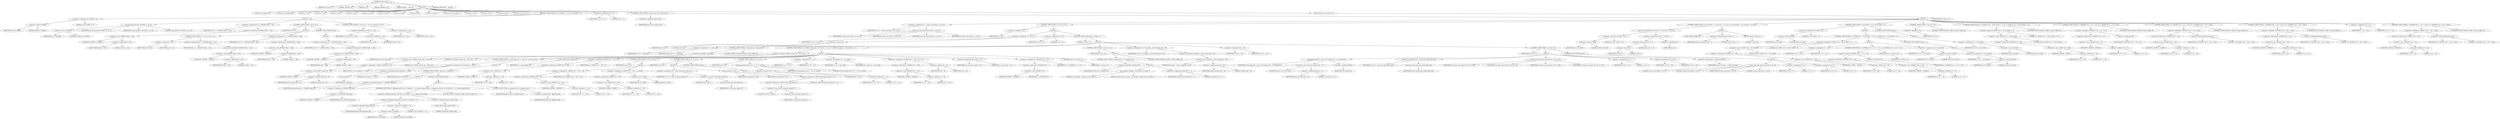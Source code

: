 digraph cache_insert {  
"1000117" [label = "(METHOD,cache_insert)" ]
"1000118" [label = "(PARAM,const char *a1)" ]
"1000119" [label = "(PARAM,_DWORD *a2)" ]
"1000120" [label = "(PARAM,int a3)" ]
"1000121" [label = "(PARAM,unsigned int a4)" ]
"1000122" [label = "(PARAM,unsigned __int16 a5)" ]
"1000123" [label = "(BLOCK,,)" ]
"1000124" [label = "(LOCAL,v9: unsigned int)" ]
"1000125" [label = "(LOCAL,v10: unsigned int)" ]
"1000126" [label = "(LOCAL,v11: int)" ]
"1000127" [label = "(LOCAL,v12: int)" ]
"1000128" [label = "(LOCAL,v13: int)" ]
"1000129" [label = "(LOCAL,v14: int)" ]
"1000130" [label = "(LOCAL,v15: int)" ]
"1000131" [label = "(LOCAL,v16: int)" ]
"1000132" [label = "(LOCAL,v17: int)" ]
"1000133" [label = "(LOCAL,v18: int)" ]
"1000134" [label = "(LOCAL,v19: char *)" ]
"1000135" [label = "(LOCAL,v20: const char *)" ]
"1000136" [label = "(LOCAL,v21: int)" ]
"1000137" [label = "(LOCAL,v23: int)" ]
"1000138" [label = "(LOCAL,v24: int)" ]
"1000139" [label = "(LOCAL,v25: char [ 16 ])" ]
"1000140" [label = "(CONTROL_STRUCTURE,if ( (a5 & 0x980) != 0 ),if ( (a5 & 0x980) != 0 ))" ]
"1000141" [label = "(<operator>.notEquals,(a5 & 0x980) != 0)" ]
"1000142" [label = "(<operator>.and,a5 & 0x980)" ]
"1000143" [label = "(IDENTIFIER,a5,a5 & 0x980)" ]
"1000144" [label = "(LITERAL,0x980,a5 & 0x980)" ]
"1000145" [label = "(LITERAL,0,(a5 & 0x980) != 0)" ]
"1000146" [label = "(BLOCK,,)" ]
"1000147" [label = "(log_query,log_query(a5 | 0x10000, a1, a2, 0))" ]
"1000148" [label = "(<operator>.or,a5 | 0x10000)" ]
"1000149" [label = "(IDENTIFIER,a5,a5 | 0x10000)" ]
"1000150" [label = "(LITERAL,0x10000,a5 | 0x10000)" ]
"1000151" [label = "(IDENTIFIER,a1,log_query(a5 | 0x10000, a1, a2, 0))" ]
"1000152" [label = "(IDENTIFIER,a2,log_query(a5 | 0x10000, a1, a2, 0))" ]
"1000153" [label = "(LITERAL,0,log_query(a5 | 0x10000, a1, a2, 0))" ]
"1000154" [label = "(<operator>.assignment,v9 = *(_DWORD *)(fbss + 252))" ]
"1000155" [label = "(IDENTIFIER,v9,v9 = *(_DWORD *)(fbss + 252))" ]
"1000156" [label = "(<operator>.indirection,*(_DWORD *)(fbss + 252))" ]
"1000157" [label = "(<operator>.cast,(_DWORD *)(fbss + 252))" ]
"1000158" [label = "(UNKNOWN,_DWORD *,_DWORD *)" ]
"1000159" [label = "(<operator>.addition,fbss + 252)" ]
"1000160" [label = "(IDENTIFIER,fbss,fbss + 252)" ]
"1000161" [label = "(LITERAL,252,fbss + 252)" ]
"1000162" [label = "(CONTROL_STRUCTURE,if ( v9 ),if ( v9 ))" ]
"1000163" [label = "(IDENTIFIER,v9,if ( v9 ))" ]
"1000164" [label = "(BLOCK,,)" ]
"1000165" [label = "(CONTROL_STRUCTURE,if ( v9 < a4 ),if ( v9 < a4 ))" ]
"1000166" [label = "(<operator>.lessThan,v9 < a4)" ]
"1000167" [label = "(IDENTIFIER,v9,v9 < a4)" ]
"1000168" [label = "(IDENTIFIER,a4,v9 < a4)" ]
"1000169" [label = "(<operator>.assignment,a4 = *(_DWORD *)(fbss + 252))" ]
"1000170" [label = "(IDENTIFIER,a4,a4 = *(_DWORD *)(fbss + 252))" ]
"1000171" [label = "(<operator>.indirection,*(_DWORD *)(fbss + 252))" ]
"1000172" [label = "(<operator>.cast,(_DWORD *)(fbss + 252))" ]
"1000173" [label = "(UNKNOWN,_DWORD *,_DWORD *)" ]
"1000174" [label = "(<operator>.addition,fbss + 252)" ]
"1000175" [label = "(IDENTIFIER,fbss,fbss + 252)" ]
"1000176" [label = "(LITERAL,252,fbss + 252)" ]
"1000177" [label = "(<operator>.assignment,v10 = *(_DWORD *)(fbss + 248))" ]
"1000178" [label = "(IDENTIFIER,v10,v10 = *(_DWORD *)(fbss + 248))" ]
"1000179" [label = "(<operator>.indirection,*(_DWORD *)(fbss + 248))" ]
"1000180" [label = "(<operator>.cast,(_DWORD *)(fbss + 248))" ]
"1000181" [label = "(UNKNOWN,_DWORD *,_DWORD *)" ]
"1000182" [label = "(<operator>.addition,fbss + 248)" ]
"1000183" [label = "(IDENTIFIER,fbss,fbss + 248)" ]
"1000184" [label = "(LITERAL,248,fbss + 248)" ]
"1000185" [label = "(CONTROL_STRUCTURE,else,else)" ]
"1000186" [label = "(BLOCK,,)" ]
"1000187" [label = "(<operator>.assignment,v10 = *(_DWORD *)(fbss + 248))" ]
"1000188" [label = "(IDENTIFIER,v10,v10 = *(_DWORD *)(fbss + 248))" ]
"1000189" [label = "(<operator>.indirection,*(_DWORD *)(fbss + 248))" ]
"1000190" [label = "(<operator>.cast,(_DWORD *)(fbss + 248))" ]
"1000191" [label = "(UNKNOWN,_DWORD *,_DWORD *)" ]
"1000192" [label = "(<operator>.addition,fbss + 248)" ]
"1000193" [label = "(IDENTIFIER,fbss,fbss + 248)" ]
"1000194" [label = "(LITERAL,248,fbss + 248)" ]
"1000195" [label = "(CONTROL_STRUCTURE,if ( v10 && a4 < v10 ),if ( v10 && a4 < v10 ))" ]
"1000196" [label = "(<operator>.logicalAnd,v10 && a4 < v10)" ]
"1000197" [label = "(IDENTIFIER,v10,v10 && a4 < v10)" ]
"1000198" [label = "(<operator>.lessThan,a4 < v10)" ]
"1000199" [label = "(IDENTIFIER,a4,a4 < v10)" ]
"1000200" [label = "(IDENTIFIER,v10,a4 < v10)" ]
"1000201" [label = "(<operator>.assignment,a4 = v10)" ]
"1000202" [label = "(IDENTIFIER,a4,a4 = v10)" ]
"1000203" [label = "(IDENTIFIER,v10,a4 = v10)" ]
"1000204" [label = "(<operator>.assignment,v11 = 0)" ]
"1000205" [label = "(IDENTIFIER,v11,v11 = 0)" ]
"1000206" [label = "(LITERAL,0,v11 = 0)" ]
"1000207" [label = "(CONTROL_STRUCTURE,if ( !insert_error ),if ( !insert_error ))" ]
"1000208" [label = "(<operator>.logicalNot,!insert_error)" ]
"1000209" [label = "(IDENTIFIER,insert_error,!insert_error)" ]
"1000210" [label = "(BLOCK,,)" ]
"1000211" [label = "(<operator>.assignment,v12 = cache_scan_free(a1, a2, a3, a5))" ]
"1000212" [label = "(IDENTIFIER,v12,v12 = cache_scan_free(a1, a2, a3, a5))" ]
"1000213" [label = "(cache_scan_free,cache_scan_free(a1, a2, a3, a5))" ]
"1000214" [label = "(IDENTIFIER,a1,cache_scan_free(a1, a2, a3, a5))" ]
"1000215" [label = "(IDENTIFIER,a2,cache_scan_free(a1, a2, a3, a5))" ]
"1000216" [label = "(IDENTIFIER,a3,cache_scan_free(a1, a2, a3, a5))" ]
"1000217" [label = "(IDENTIFIER,a5,cache_scan_free(a1, a2, a3, a5))" ]
"1000218" [label = "(CONTROL_STRUCTURE,if ( !v12 ),if ( !v12 ))" ]
"1000219" [label = "(<operator>.logicalNot,!v12)" ]
"1000220" [label = "(IDENTIFIER,v12,!v12)" ]
"1000221" [label = "(BLOCK,,)" ]
"1000222" [label = "(<operator>.assignment,v13 = a5 & 4)" ]
"1000223" [label = "(IDENTIFIER,v13,v13 = a5 & 4)" ]
"1000224" [label = "(<operator>.and,a5 & 4)" ]
"1000225" [label = "(IDENTIFIER,a5,a5 & 4)" ]
"1000226" [label = "(LITERAL,4,a5 & 4)" ]
"1000227" [label = "(<operator>.assignment,v14 = 0)" ]
"1000228" [label = "(IDENTIFIER,v14,v14 = 0)" ]
"1000229" [label = "(LITERAL,0,v14 = 0)" ]
"1000230" [label = "(CONTROL_STRUCTURE,while ( 1 ),while ( 1 ))" ]
"1000231" [label = "(LITERAL,1,while ( 1 ))" ]
"1000232" [label = "(BLOCK,,)" ]
"1000233" [label = "(<operator>.assignment,v17 = cache_tail)" ]
"1000234" [label = "(IDENTIFIER,v17,v17 = cache_tail)" ]
"1000235" [label = "(IDENTIFIER,cache_tail,v17 = cache_tail)" ]
"1000236" [label = "(CONTROL_STRUCTURE,if ( !cache_tail ),if ( !cache_tail ))" ]
"1000237" [label = "(<operator>.logicalNot,!cache_tail)" ]
"1000238" [label = "(IDENTIFIER,cache_tail,!cache_tail)" ]
"1000239" [label = "(CONTROL_STRUCTURE,goto LABEL_28;,goto LABEL_28;)" ]
"1000240" [label = "(CONTROL_STRUCTURE,if ( (*(_WORD *)(cache_tail + 36) & 0xC) == 0 ),if ( (*(_WORD *)(cache_tail + 36) & 0xC) == 0 ))" ]
"1000241" [label = "(<operator>.equals,(*(_WORD *)(cache_tail + 36) & 0xC) == 0)" ]
"1000242" [label = "(<operator>.and,*(_WORD *)(cache_tail + 36) & 0xC)" ]
"1000243" [label = "(<operator>.indirection,*(_WORD *)(cache_tail + 36))" ]
"1000244" [label = "(<operator>.cast,(_WORD *)(cache_tail + 36))" ]
"1000245" [label = "(UNKNOWN,_WORD *,_WORD *)" ]
"1000246" [label = "(<operator>.addition,cache_tail + 36)" ]
"1000247" [label = "(IDENTIFIER,cache_tail,cache_tail + 36)" ]
"1000248" [label = "(LITERAL,36,cache_tail + 36)" ]
"1000249" [label = "(LITERAL,0xC,*(_WORD *)(cache_tail + 36) & 0xC)" ]
"1000250" [label = "(LITERAL,0,(*(_WORD *)(cache_tail + 36) & 0xC) == 0)" ]
"1000251" [label = "(BLOCK,,)" ]
"1000252" [label = "(CONTROL_STRUCTURE,if ( a1 && strlen(a1) >= 0x32 ),if ( a1 && strlen(a1) >= 0x32 ))" ]
"1000253" [label = "(<operator>.logicalAnd,a1 && strlen(a1) >= 0x32)" ]
"1000254" [label = "(IDENTIFIER,a1,a1 && strlen(a1) >= 0x32)" ]
"1000255" [label = "(<operator>.greaterEqualsThan,strlen(a1) >= 0x32)" ]
"1000256" [label = "(strlen,strlen(a1))" ]
"1000257" [label = "(IDENTIFIER,a1,strlen(a1))" ]
"1000258" [label = "(LITERAL,0x32,strlen(a1) >= 0x32)" ]
"1000259" [label = "(BLOCK,,)" ]
"1000260" [label = "(CONTROL_STRUCTURE,if ( big_free ),if ( big_free ))" ]
"1000261" [label = "(IDENTIFIER,big_free,if ( big_free ))" ]
"1000262" [label = "(BLOCK,,)" ]
"1000263" [label = "(<operator>.assignment,big_free = *(_DWORD *)big_free)" ]
"1000264" [label = "(IDENTIFIER,big_free,big_free = *(_DWORD *)big_free)" ]
"1000265" [label = "(<operator>.indirection,*(_DWORD *)big_free)" ]
"1000266" [label = "(<operator>.cast,(_DWORD *)big_free)" ]
"1000267" [label = "(UNKNOWN,_DWORD *,_DWORD *)" ]
"1000268" [label = "(IDENTIFIER,big_free,(_DWORD *)big_free)" ]
"1000269" [label = "(CONTROL_STRUCTURE,else,else)" ]
"1000270" [label = "(BLOCK,,)" ]
"1000271" [label = "(CONTROL_STRUCTURE,if ( !bignames_left && (a5 & 0x5000) == 0 || !whine_malloc(1028) ),if ( !bignames_left && (a5 & 0x5000) == 0 || !whine_malloc(1028) ))" ]
"1000272" [label = "(<operator>.logicalOr,!bignames_left && (a5 & 0x5000) == 0 || !whine_malloc(1028))" ]
"1000273" [label = "(<operator>.logicalAnd,!bignames_left && (a5 & 0x5000) == 0)" ]
"1000274" [label = "(<operator>.logicalNot,!bignames_left)" ]
"1000275" [label = "(IDENTIFIER,bignames_left,!bignames_left)" ]
"1000276" [label = "(<operator>.equals,(a5 & 0x5000) == 0)" ]
"1000277" [label = "(<operator>.and,a5 & 0x5000)" ]
"1000278" [label = "(IDENTIFIER,a5,a5 & 0x5000)" ]
"1000279" [label = "(LITERAL,0x5000,a5 & 0x5000)" ]
"1000280" [label = "(LITERAL,0,(a5 & 0x5000) == 0)" ]
"1000281" [label = "(<operator>.logicalNot,!whine_malloc(1028))" ]
"1000282" [label = "(whine_malloc,whine_malloc(1028))" ]
"1000283" [label = "(LITERAL,1028,whine_malloc(1028))" ]
"1000284" [label = "(CONTROL_STRUCTURE,goto LABEL_28;,goto LABEL_28;)" ]
"1000285" [label = "(CONTROL_STRUCTURE,if ( bignames_left ),if ( bignames_left ))" ]
"1000286" [label = "(IDENTIFIER,bignames_left,if ( bignames_left ))" ]
"1000287" [label = "(<operator>.preDecrement,--bignames_left)" ]
"1000288" [label = "(IDENTIFIER,bignames_left,--bignames_left)" ]
"1000289" [label = "(cache_unlink,cache_unlink(v17))" ]
"1000290" [label = "(IDENTIFIER,v17,cache_unlink(v17))" ]
"1000291" [label = "(<operator>.assignment,*(_WORD *)(v17 + 36) = a5)" ]
"1000292" [label = "(<operator>.indirection,*(_WORD *)(v17 + 36))" ]
"1000293" [label = "(<operator>.cast,(_WORD *)(v17 + 36))" ]
"1000294" [label = "(UNKNOWN,_WORD *,_WORD *)" ]
"1000295" [label = "(<operator>.addition,v17 + 36)" ]
"1000296" [label = "(IDENTIFIER,v17,v17 + 36)" ]
"1000297" [label = "(LITERAL,36,v17 + 36)" ]
"1000298" [label = "(IDENTIFIER,a5,*(_WORD *)(v17 + 36) = a5)" ]
"1000299" [label = "(CONTROL_STRUCTURE,if ( v18 ),if ( v18 ))" ]
"1000300" [label = "(IDENTIFIER,v18,if ( v18 ))" ]
"1000301" [label = "(BLOCK,,)" ]
"1000302" [label = "(<operator>.assignment,*(_DWORD *)(v17 + 40) = v18)" ]
"1000303" [label = "(<operator>.indirection,*(_DWORD *)(v17 + 40))" ]
"1000304" [label = "(<operator>.cast,(_DWORD *)(v17 + 40))" ]
"1000305" [label = "(UNKNOWN,_DWORD *,_DWORD *)" ]
"1000306" [label = "(<operator>.addition,v17 + 40)" ]
"1000307" [label = "(IDENTIFIER,v17,v17 + 40)" ]
"1000308" [label = "(LITERAL,40,v17 + 40)" ]
"1000309" [label = "(IDENTIFIER,v18,*(_DWORD *)(v17 + 40) = v18)" ]
"1000310" [label = "(<operator>.assignment,*(_WORD *)(v17 + 36) = a5 | 0x200)" ]
"1000311" [label = "(<operator>.indirection,*(_WORD *)(v17 + 36))" ]
"1000312" [label = "(<operator>.cast,(_WORD *)(v17 + 36))" ]
"1000313" [label = "(UNKNOWN,_WORD *,_WORD *)" ]
"1000314" [label = "(<operator>.addition,v17 + 36)" ]
"1000315" [label = "(IDENTIFIER,v17,v17 + 36)" ]
"1000316" [label = "(LITERAL,36,v17 + 36)" ]
"1000317" [label = "(<operator>.or,a5 | 0x200)" ]
"1000318" [label = "(IDENTIFIER,a5,a5 | 0x200)" ]
"1000319" [label = "(LITERAL,0x200,a5 | 0x200)" ]
"1000320" [label = "(CONTROL_STRUCTURE,if ( a1 ),if ( a1 ))" ]
"1000321" [label = "(IDENTIFIER,a1,if ( a1 ))" ]
"1000322" [label = "(BLOCK,,)" ]
"1000323" [label = "(<operator>.assignment,v19 = (char *)cache_get_name(v17))" ]
"1000324" [label = "(IDENTIFIER,v19,v19 = (char *)cache_get_name(v17))" ]
"1000325" [label = "(<operator>.cast,(char *)cache_get_name(v17))" ]
"1000326" [label = "(UNKNOWN,char *,char *)" ]
"1000327" [label = "(cache_get_name,cache_get_name(v17))" ]
"1000328" [label = "(IDENTIFIER,v17,cache_get_name(v17))" ]
"1000329" [label = "(strcpy,strcpy(v19, v20))" ]
"1000330" [label = "(IDENTIFIER,v19,strcpy(v19, v20))" ]
"1000331" [label = "(IDENTIFIER,v20,strcpy(v19, v20))" ]
"1000332" [label = "(CONTROL_STRUCTURE,else,else)" ]
"1000333" [label = "(BLOCK,,)" ]
"1000334" [label = "(<operator>.assignment,*(_BYTE *)cache_get_name(v17) = 0)" ]
"1000335" [label = "(<operator>.indirection,*(_BYTE *)cache_get_name(v17))" ]
"1000336" [label = "(<operator>.cast,(_BYTE *)cache_get_name(v17))" ]
"1000337" [label = "(UNKNOWN,_BYTE *,_BYTE *)" ]
"1000338" [label = "(cache_get_name,cache_get_name(v17))" ]
"1000339" [label = "(IDENTIFIER,v17,cache_get_name(v17))" ]
"1000340" [label = "(LITERAL,0,*(_BYTE *)cache_get_name(v17) = 0)" ]
"1000341" [label = "(CONTROL_STRUCTURE,if ( a2 ),if ( a2 ))" ]
"1000342" [label = "(IDENTIFIER,a2,if ( a2 ))" ]
"1000343" [label = "(memcpy,memcpy((void *)(v17 + 12), a2, 0x10u))" ]
"1000344" [label = "(<operator>.cast,(void *)(v17 + 12))" ]
"1000345" [label = "(UNKNOWN,void *,void *)" ]
"1000346" [label = "(<operator>.addition,v17 + 12)" ]
"1000347" [label = "(IDENTIFIER,v17,v17 + 12)" ]
"1000348" [label = "(LITERAL,12,v17 + 12)" ]
"1000349" [label = "(IDENTIFIER,a2,memcpy((void *)(v17 + 12), a2, 0x10u))" ]
"1000350" [label = "(LITERAL,0x10u,memcpy((void *)(v17 + 12), a2, 0x10u))" ]
"1000351" [label = "(<operator>.assignment,v11 = v17)" ]
"1000352" [label = "(IDENTIFIER,v11,v11 = v17)" ]
"1000353" [label = "(IDENTIFIER,v17,v11 = v17)" ]
"1000354" [label = "(<operator>.assignment,v21 = new_chain)" ]
"1000355" [label = "(IDENTIFIER,v21,v21 = new_chain)" ]
"1000356" [label = "(IDENTIFIER,new_chain,v21 = new_chain)" ]
"1000357" [label = "(<operator>.assignment,*(_DWORD *)(v17 + 28) = a4 + a3)" ]
"1000358" [label = "(<operator>.indirection,*(_DWORD *)(v17 + 28))" ]
"1000359" [label = "(<operator>.cast,(_DWORD *)(v17 + 28))" ]
"1000360" [label = "(UNKNOWN,_DWORD *,_DWORD *)" ]
"1000361" [label = "(<operator>.addition,v17 + 28)" ]
"1000362" [label = "(IDENTIFIER,v17,v17 + 28)" ]
"1000363" [label = "(LITERAL,28,v17 + 28)" ]
"1000364" [label = "(<operator>.addition,a4 + a3)" ]
"1000365" [label = "(IDENTIFIER,a4,a4 + a3)" ]
"1000366" [label = "(IDENTIFIER,a3,a4 + a3)" ]
"1000367" [label = "(<operator>.assignment,new_chain = v17)" ]
"1000368" [label = "(IDENTIFIER,new_chain,new_chain = v17)" ]
"1000369" [label = "(IDENTIFIER,v17,new_chain = v17)" ]
"1000370" [label = "(<operator>.assignment,*(_DWORD *)v17 = v21)" ]
"1000371" [label = "(<operator>.indirection,*(_DWORD *)v17)" ]
"1000372" [label = "(<operator>.cast,(_DWORD *)v17)" ]
"1000373" [label = "(UNKNOWN,_DWORD *,_DWORD *)" ]
"1000374" [label = "(IDENTIFIER,v17,(_DWORD *)v17)" ]
"1000375" [label = "(IDENTIFIER,v21,*(_DWORD *)v17 = v21)" ]
"1000376" [label = "(RETURN,return v11;,return v11;)" ]
"1000377" [label = "(IDENTIFIER,v11,return v11;)" ]
"1000378" [label = "(CONTROL_STRUCTURE,if ( v14 ),if ( v14 ))" ]
"1000379" [label = "(IDENTIFIER,v14,if ( v14 ))" ]
"1000380" [label = "(BLOCK,,)" ]
"1000381" [label = "(CONTROL_STRUCTURE,if ( !warned_8147 ),if ( !warned_8147 ))" ]
"1000382" [label = "(<operator>.logicalNot,!warned_8147)" ]
"1000383" [label = "(IDENTIFIER,warned_8147,!warned_8147)" ]
"1000384" [label = "(BLOCK,,)" ]
"1000385" [label = "(my_syslog,my_syslog(3, \"Internal error in cache.\"))" ]
"1000386" [label = "(LITERAL,3,my_syslog(3, \"Internal error in cache.\"))" ]
"1000387" [label = "(LITERAL,\"Internal error in cache.\",my_syslog(3, \"Internal error in cache.\"))" ]
"1000388" [label = "(<operator>.assignment,warned_8147 = 1)" ]
"1000389" [label = "(IDENTIFIER,warned_8147,warned_8147 = 1)" ]
"1000390" [label = "(LITERAL,1,warned_8147 = 1)" ]
"1000391" [label = "(CONTROL_STRUCTURE,goto LABEL_28;,goto LABEL_28;)" ]
"1000392" [label = "(<operator>.assignment,v24 = *(unsigned __int16 *)(cache_tail + 36))" ]
"1000393" [label = "(IDENTIFIER,v24,v24 = *(unsigned __int16 *)(cache_tail + 36))" ]
"1000394" [label = "(<operator>.indirection,*(unsigned __int16 *)(cache_tail + 36))" ]
"1000395" [label = "(<operator>.cast,(unsigned __int16 *)(cache_tail + 36))" ]
"1000396" [label = "(UNKNOWN,unsigned __int16 *,unsigned __int16 *)" ]
"1000397" [label = "(<operator>.addition,cache_tail + 36)" ]
"1000398" [label = "(IDENTIFIER,cache_tail,cache_tail + 36)" ]
"1000399" [label = "(LITERAL,36,cache_tail + 36)" ]
"1000400" [label = "(<operator>.assignment,v23 = v13)" ]
"1000401" [label = "(IDENTIFIER,v23,v23 = v13)" ]
"1000402" [label = "(IDENTIFIER,v13,v23 = v13)" ]
"1000403" [label = "(CONTROL_STRUCTURE,if ( v13 ),if ( v13 ))" ]
"1000404" [label = "(IDENTIFIER,v13,if ( v13 ))" ]
"1000405" [label = "(BLOCK,,)" ]
"1000406" [label = "(memcpy,memcpy(v25, (const void *)(cache_tail + 12), sizeof(v25)))" ]
"1000407" [label = "(IDENTIFIER,v25,memcpy(v25, (const void *)(cache_tail + 12), sizeof(v25)))" ]
"1000408" [label = "(<operator>.cast,(const void *)(cache_tail + 12))" ]
"1000409" [label = "(UNKNOWN,const void *,const void *)" ]
"1000410" [label = "(<operator>.addition,cache_tail + 12)" ]
"1000411" [label = "(IDENTIFIER,cache_tail,cache_tail + 12)" ]
"1000412" [label = "(LITERAL,12,cache_tail + 12)" ]
"1000413" [label = "(<operator>.sizeOf,sizeof(v25))" ]
"1000414" [label = "(IDENTIFIER,v25,sizeof(v25))" ]
"1000415" [label = "(<operator>.assignment,v16 = cache_get_name(cache_tail))" ]
"1000416" [label = "(IDENTIFIER,v16,v16 = cache_get_name(cache_tail))" ]
"1000417" [label = "(cache_get_name,cache_get_name(cache_tail))" ]
"1000418" [label = "(IDENTIFIER,cache_tail,cache_get_name(cache_tail))" ]
"1000419" [label = "(cache_scan_free,cache_scan_free(v16, v25, a3, v24))" ]
"1000420" [label = "(IDENTIFIER,v16,cache_scan_free(v16, v25, a3, v24))" ]
"1000421" [label = "(IDENTIFIER,v25,cache_scan_free(v16, v25, a3, v24))" ]
"1000422" [label = "(IDENTIFIER,a3,cache_scan_free(v16, v25, a3, v24))" ]
"1000423" [label = "(IDENTIFIER,v24,cache_scan_free(v16, v25, a3, v24))" ]
"1000424" [label = "(<operator>.assignment,v14 = 1)" ]
"1000425" [label = "(IDENTIFIER,v14,v14 = 1)" ]
"1000426" [label = "(LITERAL,1,v14 = 1)" ]
"1000427" [label = "(<operator>.assignment,v13 = v23)" ]
"1000428" [label = "(IDENTIFIER,v13,v13 = v23)" ]
"1000429" [label = "(IDENTIFIER,v23,v13 = v23)" ]
"1000430" [label = "(<operator>.preIncrement,++cache_live_freed)" ]
"1000431" [label = "(IDENTIFIER,cache_live_freed,++cache_live_freed)" ]
"1000432" [label = "(CONTROL_STRUCTURE,else,else)" ]
"1000433" [label = "(BLOCK,,)" ]
"1000434" [label = "(cache_scan_free,cache_scan_free(0, 0, a3, 0))" ]
"1000435" [label = "(LITERAL,0,cache_scan_free(0, 0, a3, 0))" ]
"1000436" [label = "(LITERAL,0,cache_scan_free(0, 0, a3, 0))" ]
"1000437" [label = "(IDENTIFIER,a3,cache_scan_free(0, 0, a3, 0))" ]
"1000438" [label = "(LITERAL,0,cache_scan_free(0, 0, a3, 0))" ]
"1000439" [label = "(<operator>.assignment,v13 = 1)" ]
"1000440" [label = "(IDENTIFIER,v13,v13 = 1)" ]
"1000441" [label = "(LITERAL,1,v13 = 1)" ]
"1000442" [label = "(<operator>.assignment,v14 = 0)" ]
"1000443" [label = "(IDENTIFIER,v14,v14 = 0)" ]
"1000444" [label = "(LITERAL,0,v14 = 0)" ]
"1000445" [label = "(CONTROL_STRUCTURE,if ( (a5 & 0x180) == 0 || (a5 & 8) == 0 || !a2 ),if ( (a5 & 0x180) == 0 || (a5 & 8) == 0 || !a2 ))" ]
"1000446" [label = "(<operator>.logicalOr,(a5 & 0x180) == 0 || (a5 & 8) == 0 || !a2)" ]
"1000447" [label = "(<operator>.equals,(a5 & 0x180) == 0)" ]
"1000448" [label = "(<operator>.and,a5 & 0x180)" ]
"1000449" [label = "(IDENTIFIER,a5,a5 & 0x180)" ]
"1000450" [label = "(LITERAL,0x180,a5 & 0x180)" ]
"1000451" [label = "(LITERAL,0,(a5 & 0x180) == 0)" ]
"1000452" [label = "(<operator>.logicalOr,(a5 & 8) == 0 || !a2)" ]
"1000453" [label = "(<operator>.equals,(a5 & 8) == 0)" ]
"1000454" [label = "(<operator>.and,a5 & 8)" ]
"1000455" [label = "(IDENTIFIER,a5,a5 & 8)" ]
"1000456" [label = "(LITERAL,8,a5 & 8)" ]
"1000457" [label = "(LITERAL,0,(a5 & 8) == 0)" ]
"1000458" [label = "(<operator>.logicalNot,!a2)" ]
"1000459" [label = "(IDENTIFIER,a2,!a2)" ]
"1000460" [label = "(BLOCK,,)" ]
"1000461" [label = "(JUMP_TARGET,LABEL_28)" ]
"1000462" [label = "(<operator>.assignment,insert_error = 1)" ]
"1000463" [label = "(IDENTIFIER,insert_error,insert_error = 1)" ]
"1000464" [label = "(LITERAL,1,insert_error = 1)" ]
"1000465" [label = "(RETURN,return 0;,return 0;)" ]
"1000466" [label = "(LITERAL,0,return 0;)" ]
"1000467" [label = "(CONTROL_STRUCTURE,if ( (a5 & 0x80) != 0 ),if ( (a5 & 0x80) != 0 ))" ]
"1000468" [label = "(<operator>.notEquals,(a5 & 0x80) != 0)" ]
"1000469" [label = "(<operator>.and,a5 & 0x80)" ]
"1000470" [label = "(IDENTIFIER,a5,a5 & 0x80)" ]
"1000471" [label = "(LITERAL,0x80,a5 & 0x80)" ]
"1000472" [label = "(LITERAL,0,(a5 & 0x80) != 0)" ]
"1000473" [label = "(BLOCK,,)" ]
"1000474" [label = "(CONTROL_STRUCTURE,if ( (*(_WORD *)(v12 + 36) & 0x80) != 0 ),if ( (*(_WORD *)(v12 + 36) & 0x80) != 0 ))" ]
"1000475" [label = "(<operator>.notEquals,(*(_WORD *)(v12 + 36) & 0x80) != 0)" ]
"1000476" [label = "(<operator>.and,*(_WORD *)(v12 + 36) & 0x80)" ]
"1000477" [label = "(<operator>.indirection,*(_WORD *)(v12 + 36))" ]
"1000478" [label = "(<operator>.cast,(_WORD *)(v12 + 36))" ]
"1000479" [label = "(UNKNOWN,_WORD *,_WORD *)" ]
"1000480" [label = "(<operator>.addition,v12 + 36)" ]
"1000481" [label = "(IDENTIFIER,v12,v12 + 36)" ]
"1000482" [label = "(LITERAL,36,v12 + 36)" ]
"1000483" [label = "(LITERAL,0x80,*(_WORD *)(v12 + 36) & 0x80)" ]
"1000484" [label = "(LITERAL,0,(*(_WORD *)(v12 + 36) & 0x80) != 0)" ]
"1000485" [label = "(BLOCK,,)" ]
"1000486" [label = "(<operator>.assignment,v11 = v12)" ]
"1000487" [label = "(IDENTIFIER,v11,v11 = v12)" ]
"1000488" [label = "(IDENTIFIER,v12,v11 = v12)" ]
"1000489" [label = "(CONTROL_STRUCTURE,if ( *(_DWORD *)(v12 + 12) == *a2 ),if ( *(_DWORD *)(v12 + 12) == *a2 ))" ]
"1000490" [label = "(<operator>.equals,*(_DWORD *)(v12 + 12) == *a2)" ]
"1000491" [label = "(<operator>.indirection,*(_DWORD *)(v12 + 12))" ]
"1000492" [label = "(<operator>.cast,(_DWORD *)(v12 + 12))" ]
"1000493" [label = "(UNKNOWN,_DWORD *,_DWORD *)" ]
"1000494" [label = "(<operator>.addition,v12 + 12)" ]
"1000495" [label = "(IDENTIFIER,v12,v12 + 12)" ]
"1000496" [label = "(LITERAL,12,v12 + 12)" ]
"1000497" [label = "(<operator>.indirection,*a2)" ]
"1000498" [label = "(IDENTIFIER,a2,*(_DWORD *)(v12 + 12) == *a2)" ]
"1000499" [label = "(RETURN,return v11;,return v11;)" ]
"1000500" [label = "(IDENTIFIER,v11,return v11;)" ]
"1000501" [label = "(<operator>.assignment,v15 = a5 & 0x100)" ]
"1000502" [label = "(IDENTIFIER,v15,v15 = a5 & 0x100)" ]
"1000503" [label = "(<operator>.and,a5 & 0x100)" ]
"1000504" [label = "(IDENTIFIER,a5,a5 & 0x100)" ]
"1000505" [label = "(LITERAL,0x100,a5 & 0x100)" ]
"1000506" [label = "(CONTROL_STRUCTURE,else,else)" ]
"1000507" [label = "(BLOCK,,)" ]
"1000508" [label = "(<operator>.assignment,v15 = a5 & 0x100)" ]
"1000509" [label = "(IDENTIFIER,v15,v15 = a5 & 0x100)" ]
"1000510" [label = "(<operator>.and,a5 & 0x100)" ]
"1000511" [label = "(IDENTIFIER,a5,a5 & 0x100)" ]
"1000512" [label = "(LITERAL,0x100,a5 & 0x100)" ]
"1000513" [label = "(CONTROL_STRUCTURE,else,else)" ]
"1000514" [label = "(BLOCK,,)" ]
"1000515" [label = "(<operator>.assignment,v15 = a5 & 0x100)" ]
"1000516" [label = "(IDENTIFIER,v15,v15 = a5 & 0x100)" ]
"1000517" [label = "(<operator>.and,a5 & 0x100)" ]
"1000518" [label = "(IDENTIFIER,a5,a5 & 0x100)" ]
"1000519" [label = "(LITERAL,0x100,a5 & 0x100)" ]
"1000520" [label = "(CONTROL_STRUCTURE,if ( !v15 ),if ( !v15 ))" ]
"1000521" [label = "(<operator>.logicalNot,!v15)" ]
"1000522" [label = "(IDENTIFIER,v15,!v15)" ]
"1000523" [label = "(CONTROL_STRUCTURE,goto LABEL_28;,goto LABEL_28;)" ]
"1000524" [label = "(CONTROL_STRUCTURE,if ( (*(_WORD *)(v12 + 36) & 0x100) == 0 ),if ( (*(_WORD *)(v12 + 36) & 0x100) == 0 ))" ]
"1000525" [label = "(<operator>.equals,(*(_WORD *)(v12 + 36) & 0x100) == 0)" ]
"1000526" [label = "(<operator>.and,*(_WORD *)(v12 + 36) & 0x100)" ]
"1000527" [label = "(<operator>.indirection,*(_WORD *)(v12 + 36))" ]
"1000528" [label = "(<operator>.cast,(_WORD *)(v12 + 36))" ]
"1000529" [label = "(UNKNOWN,_WORD *,_WORD *)" ]
"1000530" [label = "(<operator>.addition,v12 + 36)" ]
"1000531" [label = "(IDENTIFIER,v12,v12 + 36)" ]
"1000532" [label = "(LITERAL,36,v12 + 36)" ]
"1000533" [label = "(LITERAL,0x100,*(_WORD *)(v12 + 36) & 0x100)" ]
"1000534" [label = "(LITERAL,0,(*(_WORD *)(v12 + 36) & 0x100) == 0)" ]
"1000535" [label = "(CONTROL_STRUCTURE,goto LABEL_28;,goto LABEL_28;)" ]
"1000536" [label = "(CONTROL_STRUCTURE,if ( *(_DWORD *)(v12 + 12) != *a2 ),if ( *(_DWORD *)(v12 + 12) != *a2 ))" ]
"1000537" [label = "(<operator>.notEquals,*(_DWORD *)(v12 + 12) != *a2)" ]
"1000538" [label = "(<operator>.indirection,*(_DWORD *)(v12 + 12))" ]
"1000539" [label = "(<operator>.cast,(_DWORD *)(v12 + 12))" ]
"1000540" [label = "(UNKNOWN,_DWORD *,_DWORD *)" ]
"1000541" [label = "(<operator>.addition,v12 + 12)" ]
"1000542" [label = "(IDENTIFIER,v12,v12 + 12)" ]
"1000543" [label = "(LITERAL,12,v12 + 12)" ]
"1000544" [label = "(<operator>.indirection,*a2)" ]
"1000545" [label = "(IDENTIFIER,a2,*(_DWORD *)(v12 + 12) != *a2)" ]
"1000546" [label = "(CONTROL_STRUCTURE,goto LABEL_28;,goto LABEL_28;)" ]
"1000547" [label = "(CONTROL_STRUCTURE,if ( *(_DWORD *)(v12 + 16) != a2[1] ),if ( *(_DWORD *)(v12 + 16) != a2[1] ))" ]
"1000548" [label = "(<operator>.notEquals,*(_DWORD *)(v12 + 16) != a2[1])" ]
"1000549" [label = "(<operator>.indirection,*(_DWORD *)(v12 + 16))" ]
"1000550" [label = "(<operator>.cast,(_DWORD *)(v12 + 16))" ]
"1000551" [label = "(UNKNOWN,_DWORD *,_DWORD *)" ]
"1000552" [label = "(<operator>.addition,v12 + 16)" ]
"1000553" [label = "(IDENTIFIER,v12,v12 + 16)" ]
"1000554" [label = "(LITERAL,16,v12 + 16)" ]
"1000555" [label = "(<operator>.indirectIndexAccess,a2[1])" ]
"1000556" [label = "(IDENTIFIER,a2,*(_DWORD *)(v12 + 16) != a2[1])" ]
"1000557" [label = "(LITERAL,1,*(_DWORD *)(v12 + 16) != a2[1])" ]
"1000558" [label = "(CONTROL_STRUCTURE,goto LABEL_28;,goto LABEL_28;)" ]
"1000559" [label = "(CONTROL_STRUCTURE,if ( *(_DWORD *)(v12 + 20) != a2[2] ),if ( *(_DWORD *)(v12 + 20) != a2[2] ))" ]
"1000560" [label = "(<operator>.notEquals,*(_DWORD *)(v12 + 20) != a2[2])" ]
"1000561" [label = "(<operator>.indirection,*(_DWORD *)(v12 + 20))" ]
"1000562" [label = "(<operator>.cast,(_DWORD *)(v12 + 20))" ]
"1000563" [label = "(UNKNOWN,_DWORD *,_DWORD *)" ]
"1000564" [label = "(<operator>.addition,v12 + 20)" ]
"1000565" [label = "(IDENTIFIER,v12,v12 + 20)" ]
"1000566" [label = "(LITERAL,20,v12 + 20)" ]
"1000567" [label = "(<operator>.indirectIndexAccess,a2[2])" ]
"1000568" [label = "(IDENTIFIER,a2,*(_DWORD *)(v12 + 20) != a2[2])" ]
"1000569" [label = "(LITERAL,2,*(_DWORD *)(v12 + 20) != a2[2])" ]
"1000570" [label = "(CONTROL_STRUCTURE,goto LABEL_28;,goto LABEL_28;)" ]
"1000571" [label = "(<operator>.assignment,v11 = v12)" ]
"1000572" [label = "(IDENTIFIER,v11,v11 = v12)" ]
"1000573" [label = "(IDENTIFIER,v12,v11 = v12)" ]
"1000574" [label = "(CONTROL_STRUCTURE,if ( *(_DWORD *)(v12 + 24) != a2[3] ),if ( *(_DWORD *)(v12 + 24) != a2[3] ))" ]
"1000575" [label = "(<operator>.notEquals,*(_DWORD *)(v12 + 24) != a2[3])" ]
"1000576" [label = "(<operator>.indirection,*(_DWORD *)(v12 + 24))" ]
"1000577" [label = "(<operator>.cast,(_DWORD *)(v12 + 24))" ]
"1000578" [label = "(UNKNOWN,_DWORD *,_DWORD *)" ]
"1000579" [label = "(<operator>.addition,v12 + 24)" ]
"1000580" [label = "(IDENTIFIER,v12,v12 + 24)" ]
"1000581" [label = "(LITERAL,24,v12 + 24)" ]
"1000582" [label = "(<operator>.indirectIndexAccess,a2[3])" ]
"1000583" [label = "(IDENTIFIER,a2,*(_DWORD *)(v12 + 24) != a2[3])" ]
"1000584" [label = "(LITERAL,3,*(_DWORD *)(v12 + 24) != a2[3])" ]
"1000585" [label = "(CONTROL_STRUCTURE,goto LABEL_28;,goto LABEL_28;)" ]
"1000586" [label = "(RETURN,return v11;,return v11;)" ]
"1000587" [label = "(IDENTIFIER,v11,return v11;)" ]
"1000588" [label = "(METHOD_RETURN,int __fastcall)" ]
  "1000117" -> "1000118" 
  "1000117" -> "1000119" 
  "1000117" -> "1000120" 
  "1000117" -> "1000121" 
  "1000117" -> "1000122" 
  "1000117" -> "1000123" 
  "1000117" -> "1000588" 
  "1000123" -> "1000124" 
  "1000123" -> "1000125" 
  "1000123" -> "1000126" 
  "1000123" -> "1000127" 
  "1000123" -> "1000128" 
  "1000123" -> "1000129" 
  "1000123" -> "1000130" 
  "1000123" -> "1000131" 
  "1000123" -> "1000132" 
  "1000123" -> "1000133" 
  "1000123" -> "1000134" 
  "1000123" -> "1000135" 
  "1000123" -> "1000136" 
  "1000123" -> "1000137" 
  "1000123" -> "1000138" 
  "1000123" -> "1000139" 
  "1000123" -> "1000140" 
  "1000123" -> "1000204" 
  "1000123" -> "1000207" 
  "1000123" -> "1000586" 
  "1000140" -> "1000141" 
  "1000140" -> "1000146" 
  "1000141" -> "1000142" 
  "1000141" -> "1000145" 
  "1000142" -> "1000143" 
  "1000142" -> "1000144" 
  "1000146" -> "1000147" 
  "1000146" -> "1000154" 
  "1000146" -> "1000162" 
  "1000146" -> "1000195" 
  "1000147" -> "1000148" 
  "1000147" -> "1000151" 
  "1000147" -> "1000152" 
  "1000147" -> "1000153" 
  "1000148" -> "1000149" 
  "1000148" -> "1000150" 
  "1000154" -> "1000155" 
  "1000154" -> "1000156" 
  "1000156" -> "1000157" 
  "1000157" -> "1000158" 
  "1000157" -> "1000159" 
  "1000159" -> "1000160" 
  "1000159" -> "1000161" 
  "1000162" -> "1000163" 
  "1000162" -> "1000164" 
  "1000162" -> "1000185" 
  "1000164" -> "1000165" 
  "1000164" -> "1000177" 
  "1000165" -> "1000166" 
  "1000165" -> "1000169" 
  "1000166" -> "1000167" 
  "1000166" -> "1000168" 
  "1000169" -> "1000170" 
  "1000169" -> "1000171" 
  "1000171" -> "1000172" 
  "1000172" -> "1000173" 
  "1000172" -> "1000174" 
  "1000174" -> "1000175" 
  "1000174" -> "1000176" 
  "1000177" -> "1000178" 
  "1000177" -> "1000179" 
  "1000179" -> "1000180" 
  "1000180" -> "1000181" 
  "1000180" -> "1000182" 
  "1000182" -> "1000183" 
  "1000182" -> "1000184" 
  "1000185" -> "1000186" 
  "1000186" -> "1000187" 
  "1000187" -> "1000188" 
  "1000187" -> "1000189" 
  "1000189" -> "1000190" 
  "1000190" -> "1000191" 
  "1000190" -> "1000192" 
  "1000192" -> "1000193" 
  "1000192" -> "1000194" 
  "1000195" -> "1000196" 
  "1000195" -> "1000201" 
  "1000196" -> "1000197" 
  "1000196" -> "1000198" 
  "1000198" -> "1000199" 
  "1000198" -> "1000200" 
  "1000201" -> "1000202" 
  "1000201" -> "1000203" 
  "1000204" -> "1000205" 
  "1000204" -> "1000206" 
  "1000207" -> "1000208" 
  "1000207" -> "1000210" 
  "1000208" -> "1000209" 
  "1000210" -> "1000211" 
  "1000210" -> "1000218" 
  "1000210" -> "1000445" 
  "1000210" -> "1000467" 
  "1000210" -> "1000520" 
  "1000210" -> "1000524" 
  "1000210" -> "1000536" 
  "1000210" -> "1000547" 
  "1000210" -> "1000559" 
  "1000210" -> "1000571" 
  "1000210" -> "1000574" 
  "1000211" -> "1000212" 
  "1000211" -> "1000213" 
  "1000213" -> "1000214" 
  "1000213" -> "1000215" 
  "1000213" -> "1000216" 
  "1000213" -> "1000217" 
  "1000218" -> "1000219" 
  "1000218" -> "1000221" 
  "1000219" -> "1000220" 
  "1000221" -> "1000222" 
  "1000221" -> "1000227" 
  "1000221" -> "1000230" 
  "1000222" -> "1000223" 
  "1000222" -> "1000224" 
  "1000224" -> "1000225" 
  "1000224" -> "1000226" 
  "1000227" -> "1000228" 
  "1000227" -> "1000229" 
  "1000230" -> "1000231" 
  "1000230" -> "1000232" 
  "1000232" -> "1000233" 
  "1000232" -> "1000236" 
  "1000232" -> "1000240" 
  "1000232" -> "1000378" 
  "1000232" -> "1000392" 
  "1000232" -> "1000400" 
  "1000232" -> "1000403" 
  "1000233" -> "1000234" 
  "1000233" -> "1000235" 
  "1000236" -> "1000237" 
  "1000236" -> "1000239" 
  "1000237" -> "1000238" 
  "1000240" -> "1000241" 
  "1000240" -> "1000251" 
  "1000241" -> "1000242" 
  "1000241" -> "1000250" 
  "1000242" -> "1000243" 
  "1000242" -> "1000249" 
  "1000243" -> "1000244" 
  "1000244" -> "1000245" 
  "1000244" -> "1000246" 
  "1000246" -> "1000247" 
  "1000246" -> "1000248" 
  "1000251" -> "1000252" 
  "1000251" -> "1000289" 
  "1000251" -> "1000291" 
  "1000251" -> "1000299" 
  "1000251" -> "1000320" 
  "1000251" -> "1000341" 
  "1000251" -> "1000351" 
  "1000251" -> "1000354" 
  "1000251" -> "1000357" 
  "1000251" -> "1000367" 
  "1000251" -> "1000370" 
  "1000251" -> "1000376" 
  "1000252" -> "1000253" 
  "1000252" -> "1000259" 
  "1000253" -> "1000254" 
  "1000253" -> "1000255" 
  "1000255" -> "1000256" 
  "1000255" -> "1000258" 
  "1000256" -> "1000257" 
  "1000259" -> "1000260" 
  "1000260" -> "1000261" 
  "1000260" -> "1000262" 
  "1000260" -> "1000269" 
  "1000262" -> "1000263" 
  "1000263" -> "1000264" 
  "1000263" -> "1000265" 
  "1000265" -> "1000266" 
  "1000266" -> "1000267" 
  "1000266" -> "1000268" 
  "1000269" -> "1000270" 
  "1000270" -> "1000271" 
  "1000270" -> "1000285" 
  "1000271" -> "1000272" 
  "1000271" -> "1000284" 
  "1000272" -> "1000273" 
  "1000272" -> "1000281" 
  "1000273" -> "1000274" 
  "1000273" -> "1000276" 
  "1000274" -> "1000275" 
  "1000276" -> "1000277" 
  "1000276" -> "1000280" 
  "1000277" -> "1000278" 
  "1000277" -> "1000279" 
  "1000281" -> "1000282" 
  "1000282" -> "1000283" 
  "1000285" -> "1000286" 
  "1000285" -> "1000287" 
  "1000287" -> "1000288" 
  "1000289" -> "1000290" 
  "1000291" -> "1000292" 
  "1000291" -> "1000298" 
  "1000292" -> "1000293" 
  "1000293" -> "1000294" 
  "1000293" -> "1000295" 
  "1000295" -> "1000296" 
  "1000295" -> "1000297" 
  "1000299" -> "1000300" 
  "1000299" -> "1000301" 
  "1000301" -> "1000302" 
  "1000301" -> "1000310" 
  "1000302" -> "1000303" 
  "1000302" -> "1000309" 
  "1000303" -> "1000304" 
  "1000304" -> "1000305" 
  "1000304" -> "1000306" 
  "1000306" -> "1000307" 
  "1000306" -> "1000308" 
  "1000310" -> "1000311" 
  "1000310" -> "1000317" 
  "1000311" -> "1000312" 
  "1000312" -> "1000313" 
  "1000312" -> "1000314" 
  "1000314" -> "1000315" 
  "1000314" -> "1000316" 
  "1000317" -> "1000318" 
  "1000317" -> "1000319" 
  "1000320" -> "1000321" 
  "1000320" -> "1000322" 
  "1000320" -> "1000332" 
  "1000322" -> "1000323" 
  "1000322" -> "1000329" 
  "1000323" -> "1000324" 
  "1000323" -> "1000325" 
  "1000325" -> "1000326" 
  "1000325" -> "1000327" 
  "1000327" -> "1000328" 
  "1000329" -> "1000330" 
  "1000329" -> "1000331" 
  "1000332" -> "1000333" 
  "1000333" -> "1000334" 
  "1000334" -> "1000335" 
  "1000334" -> "1000340" 
  "1000335" -> "1000336" 
  "1000336" -> "1000337" 
  "1000336" -> "1000338" 
  "1000338" -> "1000339" 
  "1000341" -> "1000342" 
  "1000341" -> "1000343" 
  "1000343" -> "1000344" 
  "1000343" -> "1000349" 
  "1000343" -> "1000350" 
  "1000344" -> "1000345" 
  "1000344" -> "1000346" 
  "1000346" -> "1000347" 
  "1000346" -> "1000348" 
  "1000351" -> "1000352" 
  "1000351" -> "1000353" 
  "1000354" -> "1000355" 
  "1000354" -> "1000356" 
  "1000357" -> "1000358" 
  "1000357" -> "1000364" 
  "1000358" -> "1000359" 
  "1000359" -> "1000360" 
  "1000359" -> "1000361" 
  "1000361" -> "1000362" 
  "1000361" -> "1000363" 
  "1000364" -> "1000365" 
  "1000364" -> "1000366" 
  "1000367" -> "1000368" 
  "1000367" -> "1000369" 
  "1000370" -> "1000371" 
  "1000370" -> "1000375" 
  "1000371" -> "1000372" 
  "1000372" -> "1000373" 
  "1000372" -> "1000374" 
  "1000376" -> "1000377" 
  "1000378" -> "1000379" 
  "1000378" -> "1000380" 
  "1000380" -> "1000381" 
  "1000380" -> "1000391" 
  "1000381" -> "1000382" 
  "1000381" -> "1000384" 
  "1000382" -> "1000383" 
  "1000384" -> "1000385" 
  "1000384" -> "1000388" 
  "1000385" -> "1000386" 
  "1000385" -> "1000387" 
  "1000388" -> "1000389" 
  "1000388" -> "1000390" 
  "1000392" -> "1000393" 
  "1000392" -> "1000394" 
  "1000394" -> "1000395" 
  "1000395" -> "1000396" 
  "1000395" -> "1000397" 
  "1000397" -> "1000398" 
  "1000397" -> "1000399" 
  "1000400" -> "1000401" 
  "1000400" -> "1000402" 
  "1000403" -> "1000404" 
  "1000403" -> "1000405" 
  "1000403" -> "1000432" 
  "1000405" -> "1000406" 
  "1000405" -> "1000415" 
  "1000405" -> "1000419" 
  "1000405" -> "1000424" 
  "1000405" -> "1000427" 
  "1000405" -> "1000430" 
  "1000406" -> "1000407" 
  "1000406" -> "1000408" 
  "1000406" -> "1000413" 
  "1000408" -> "1000409" 
  "1000408" -> "1000410" 
  "1000410" -> "1000411" 
  "1000410" -> "1000412" 
  "1000413" -> "1000414" 
  "1000415" -> "1000416" 
  "1000415" -> "1000417" 
  "1000417" -> "1000418" 
  "1000419" -> "1000420" 
  "1000419" -> "1000421" 
  "1000419" -> "1000422" 
  "1000419" -> "1000423" 
  "1000424" -> "1000425" 
  "1000424" -> "1000426" 
  "1000427" -> "1000428" 
  "1000427" -> "1000429" 
  "1000430" -> "1000431" 
  "1000432" -> "1000433" 
  "1000433" -> "1000434" 
  "1000433" -> "1000439" 
  "1000433" -> "1000442" 
  "1000434" -> "1000435" 
  "1000434" -> "1000436" 
  "1000434" -> "1000437" 
  "1000434" -> "1000438" 
  "1000439" -> "1000440" 
  "1000439" -> "1000441" 
  "1000442" -> "1000443" 
  "1000442" -> "1000444" 
  "1000445" -> "1000446" 
  "1000445" -> "1000460" 
  "1000446" -> "1000447" 
  "1000446" -> "1000452" 
  "1000447" -> "1000448" 
  "1000447" -> "1000451" 
  "1000448" -> "1000449" 
  "1000448" -> "1000450" 
  "1000452" -> "1000453" 
  "1000452" -> "1000458" 
  "1000453" -> "1000454" 
  "1000453" -> "1000457" 
  "1000454" -> "1000455" 
  "1000454" -> "1000456" 
  "1000458" -> "1000459" 
  "1000460" -> "1000461" 
  "1000460" -> "1000462" 
  "1000460" -> "1000465" 
  "1000462" -> "1000463" 
  "1000462" -> "1000464" 
  "1000465" -> "1000466" 
  "1000467" -> "1000468" 
  "1000467" -> "1000473" 
  "1000467" -> "1000513" 
  "1000468" -> "1000469" 
  "1000468" -> "1000472" 
  "1000469" -> "1000470" 
  "1000469" -> "1000471" 
  "1000473" -> "1000474" 
  "1000474" -> "1000475" 
  "1000474" -> "1000485" 
  "1000474" -> "1000506" 
  "1000475" -> "1000476" 
  "1000475" -> "1000484" 
  "1000476" -> "1000477" 
  "1000476" -> "1000483" 
  "1000477" -> "1000478" 
  "1000478" -> "1000479" 
  "1000478" -> "1000480" 
  "1000480" -> "1000481" 
  "1000480" -> "1000482" 
  "1000485" -> "1000486" 
  "1000485" -> "1000489" 
  "1000485" -> "1000501" 
  "1000486" -> "1000487" 
  "1000486" -> "1000488" 
  "1000489" -> "1000490" 
  "1000489" -> "1000499" 
  "1000490" -> "1000491" 
  "1000490" -> "1000497" 
  "1000491" -> "1000492" 
  "1000492" -> "1000493" 
  "1000492" -> "1000494" 
  "1000494" -> "1000495" 
  "1000494" -> "1000496" 
  "1000497" -> "1000498" 
  "1000499" -> "1000500" 
  "1000501" -> "1000502" 
  "1000501" -> "1000503" 
  "1000503" -> "1000504" 
  "1000503" -> "1000505" 
  "1000506" -> "1000507" 
  "1000507" -> "1000508" 
  "1000508" -> "1000509" 
  "1000508" -> "1000510" 
  "1000510" -> "1000511" 
  "1000510" -> "1000512" 
  "1000513" -> "1000514" 
  "1000514" -> "1000515" 
  "1000515" -> "1000516" 
  "1000515" -> "1000517" 
  "1000517" -> "1000518" 
  "1000517" -> "1000519" 
  "1000520" -> "1000521" 
  "1000520" -> "1000523" 
  "1000521" -> "1000522" 
  "1000524" -> "1000525" 
  "1000524" -> "1000535" 
  "1000525" -> "1000526" 
  "1000525" -> "1000534" 
  "1000526" -> "1000527" 
  "1000526" -> "1000533" 
  "1000527" -> "1000528" 
  "1000528" -> "1000529" 
  "1000528" -> "1000530" 
  "1000530" -> "1000531" 
  "1000530" -> "1000532" 
  "1000536" -> "1000537" 
  "1000536" -> "1000546" 
  "1000537" -> "1000538" 
  "1000537" -> "1000544" 
  "1000538" -> "1000539" 
  "1000539" -> "1000540" 
  "1000539" -> "1000541" 
  "1000541" -> "1000542" 
  "1000541" -> "1000543" 
  "1000544" -> "1000545" 
  "1000547" -> "1000548" 
  "1000547" -> "1000558" 
  "1000548" -> "1000549" 
  "1000548" -> "1000555" 
  "1000549" -> "1000550" 
  "1000550" -> "1000551" 
  "1000550" -> "1000552" 
  "1000552" -> "1000553" 
  "1000552" -> "1000554" 
  "1000555" -> "1000556" 
  "1000555" -> "1000557" 
  "1000559" -> "1000560" 
  "1000559" -> "1000570" 
  "1000560" -> "1000561" 
  "1000560" -> "1000567" 
  "1000561" -> "1000562" 
  "1000562" -> "1000563" 
  "1000562" -> "1000564" 
  "1000564" -> "1000565" 
  "1000564" -> "1000566" 
  "1000567" -> "1000568" 
  "1000567" -> "1000569" 
  "1000571" -> "1000572" 
  "1000571" -> "1000573" 
  "1000574" -> "1000575" 
  "1000574" -> "1000585" 
  "1000575" -> "1000576" 
  "1000575" -> "1000582" 
  "1000576" -> "1000577" 
  "1000577" -> "1000578" 
  "1000577" -> "1000579" 
  "1000579" -> "1000580" 
  "1000579" -> "1000581" 
  "1000582" -> "1000583" 
  "1000582" -> "1000584" 
  "1000586" -> "1000587" 
}
